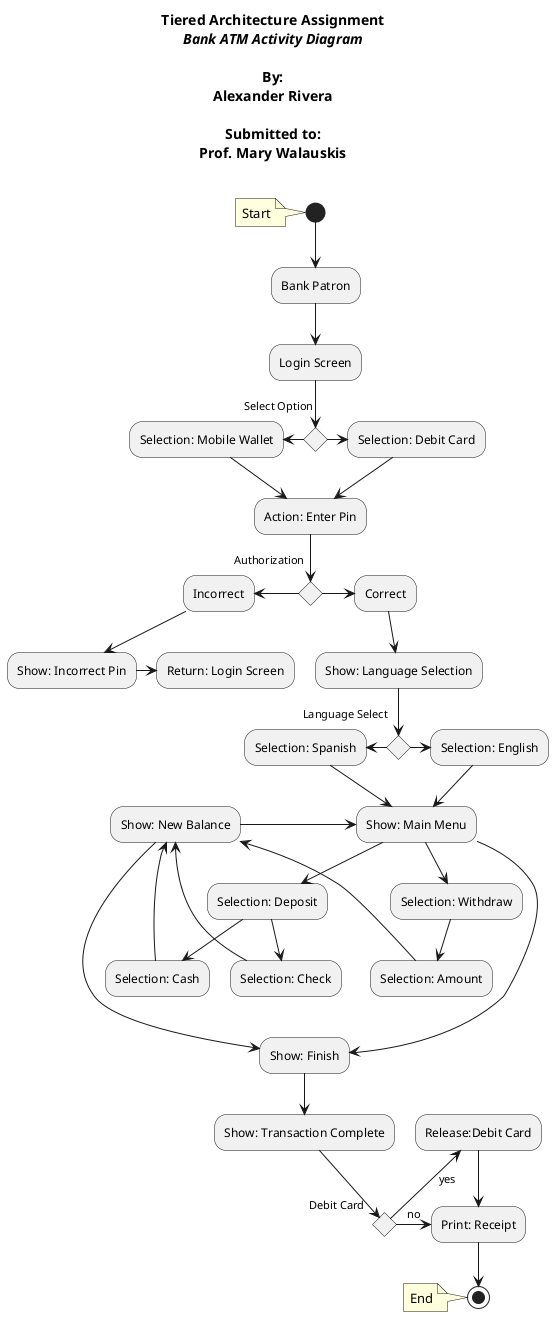 @startuml
'!theme blueprint
title
Tiered Architecture Assignment
<i>Bank ATM Activity Diagram</i>

By:
Alexander Rivera

Submitted to:
Prof. Mary Walauskis

end title

note left
Start
end note
(*) --> "Bank Patron"


"Bank Patron" --> "Login Screen"
if "Select Option"
-right-> "Selection: Debit Card"
else
-left-> "Selection: Mobile Wallet"
endif

"Selection: Debit Card" -down-> "Action: Enter Pin"
"Selection: Mobile Wallet" -down-> "Action: Enter Pin"
if "Authorization"
-right-> "Correct"
else
-left-> "Incorrect"
endif

"Correct" -down-> "Show: Language Selection"
if "Language Select"
-right-> "Selection: English"
else
-left-> "Selection: Spanish"
endif
"Incorrect" -down-> "Show: Incorrect Pin"
"Show: Incorrect Pin" -left-> "Return: Login Screen"

"Selection: English" -down-> "Show: Main Menu"
"Selection: Spanish" -down-> "Show: Main Menu"

"Show: Main Menu" -down-> "Selection: Deposit"
"Show: Main Menu" -down-> "Selection: Withdraw"
"Show: Main Menu" -down---> "Show: Finish"

"Selection: Deposit" -down-> "Selection: Cash"
"Selection: Deposit" -down-> "Selection: Check"


"Selection: Withdraw" -down-> "Selection: Amount"

"Selection: Cash" -down-> "Show: New Balance"
"Selection: Check" -down-> "Show: New Balance"
"Selection: Amount" -down-> "Show: New Balance"

"Show: New Balance" -> "Show: Main Menu"
"Show: New Balance" -> "Show: Finish"

"Show: Finish" -down-> "Show: Transaction Complete"
if "Debit Card"
-left-> [yes]"Release:Debit Card"
else
-right-> [no]"Print: Receipt"
endif

"Release:Debit Card" -down-> "Print: Receipt"

"Print: Receipt" -down-> (*)
note left
End
end note


@enduml



